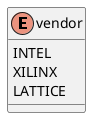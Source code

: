 '-- 
'-- Copyright (C) 2020 OpenBuild
'--
'-- This is free software, licensed under the GNU General Public License v2.
'-- See /LICENSE for more information.
'--

@startuml


'------------------------------------------------------------------------------
'-- Enum Definitions
'------------------------------------------------------------------------------

enum vendor {
INTEL
XILINX
LATTICE
}


@enduml
